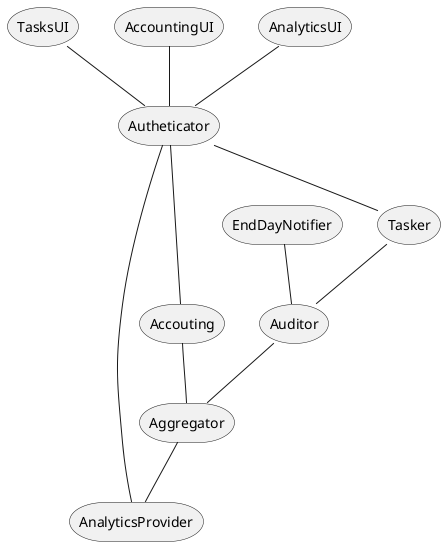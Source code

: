 @startuml High-level-architecture
storage Tasker
storage AnalyticsProvider
storage Aggregator
storage EndDayNotifier
storage Autheticator
storage Accouting
storage TasksUI
storage AccountingUI
storage Auditor
storage AnalyticsUI

TasksUI -- Autheticator
AccountingUI -- Autheticator
AnalyticsUI -- Autheticator

Autheticator -- Tasker
Autheticator -- AnalyticsProvider
Autheticator -- Accouting

Tasker -- Auditor
EndDayNotifier -- Auditor

Auditor -- Aggregator

Aggregator -- AnalyticsProvider
Accouting -- Aggregator
@enduml